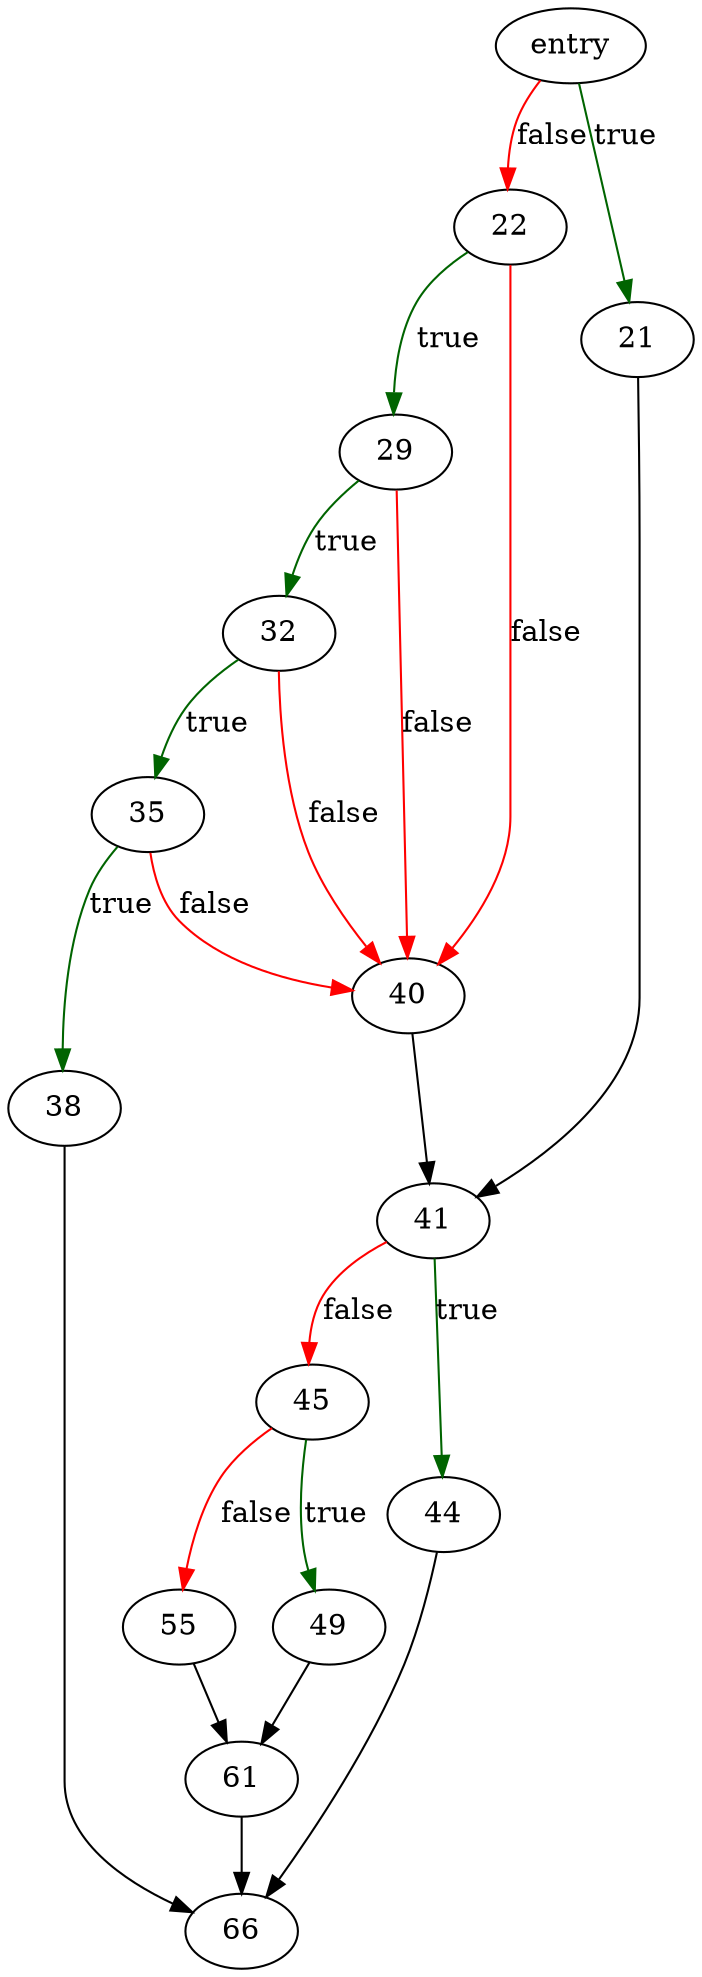 digraph "sha3Func" {
	// Node definitions.
	3 [label=entry];
	21;
	22;
	29;
	32;
	35;
	38;
	40;
	41;
	44;
	45;
	49;
	55;
	61;
	66;

	// Edge definitions.
	3 -> 21 [
		color=darkgreen
		label=true
	];
	3 -> 22 [
		color=red
		label=false
	];
	21 -> 41;
	22 -> 29 [
		color=darkgreen
		label=true
	];
	22 -> 40 [
		color=red
		label=false
	];
	29 -> 32 [
		color=darkgreen
		label=true
	];
	29 -> 40 [
		color=red
		label=false
	];
	32 -> 35 [
		color=darkgreen
		label=true
	];
	32 -> 40 [
		color=red
		label=false
	];
	35 -> 38 [
		color=darkgreen
		label=true
	];
	35 -> 40 [
		color=red
		label=false
	];
	38 -> 66;
	40 -> 41;
	41 -> 44 [
		color=darkgreen
		label=true
	];
	41 -> 45 [
		color=red
		label=false
	];
	44 -> 66;
	45 -> 49 [
		color=darkgreen
		label=true
	];
	45 -> 55 [
		color=red
		label=false
	];
	49 -> 61;
	55 -> 61;
	61 -> 66;
}
